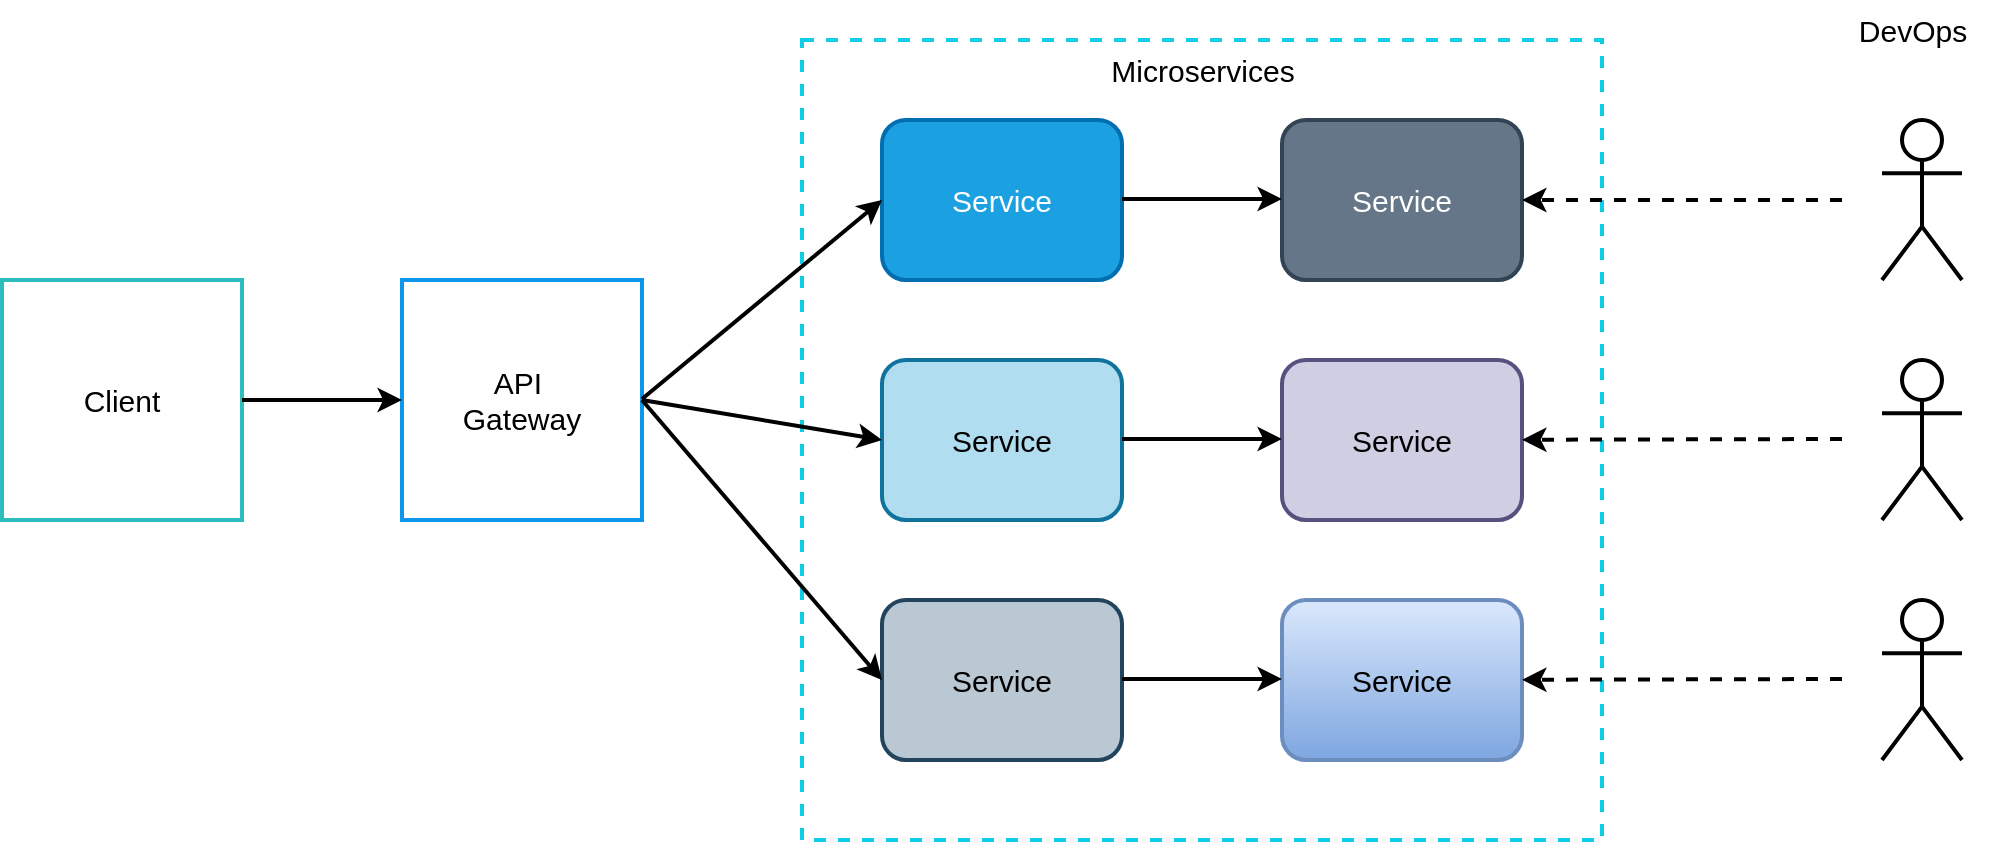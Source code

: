 <mxfile version="26.0.11">
  <diagram name="Page-1" id="ShNS9pWoKOa3L0ZXPfxU">
    <mxGraphModel dx="2324" dy="774" grid="1" gridSize="10" guides="1" tooltips="1" connect="1" arrows="1" fold="1" page="1" pageScale="1" pageWidth="1100" pageHeight="850" math="0" shadow="0">
      <root>
        <mxCell id="0" />
        <mxCell id="1" parent="0" />
        <mxCell id="dfK7eGCwNj7cHQE_0-il-11" value="" style="rounded=0;whiteSpace=wrap;html=1;dashed=1;fontSize=15;strokeWidth=2;strokeColor=light-dark(#0fcde6, #ededed);" vertex="1" parent="1">
          <mxGeometry x="400" y="120" width="400" height="400" as="geometry" />
        </mxCell>
        <mxCell id="dfK7eGCwNj7cHQE_0-il-1" value="Client" style="rounded=0;whiteSpace=wrap;html=1;fontSize=15;strokeWidth=2;strokeColor=light-dark(#2dbebc, #ededed);" vertex="1" parent="1">
          <mxGeometry y="240" width="120" height="120" as="geometry" />
        </mxCell>
        <mxCell id="dfK7eGCwNj7cHQE_0-il-2" value="API&amp;nbsp;&lt;div&gt;Gateway&lt;/div&gt;" style="rounded=0;whiteSpace=wrap;html=1;fontSize=15;strokeWidth=2;strokeColor=light-dark(#0c97ed, #ededed);" vertex="1" parent="1">
          <mxGeometry x="200" y="240" width="120" height="120" as="geometry" />
        </mxCell>
        <mxCell id="dfK7eGCwNj7cHQE_0-il-3" value="Service" style="rounded=1;whiteSpace=wrap;html=1;fontSize=15;strokeWidth=2;fillColor=#1ba1e2;fontColor=#ffffff;strokeColor=#006EAF;" vertex="1" parent="1">
          <mxGeometry x="440" y="160" width="120" height="80" as="geometry" />
        </mxCell>
        <mxCell id="dfK7eGCwNj7cHQE_0-il-4" value="Service" style="rounded=1;whiteSpace=wrap;html=1;fontSize=15;strokeWidth=2;fillColor=#b1ddf0;strokeColor=#10739e;" vertex="1" parent="1">
          <mxGeometry x="440" y="280" width="120" height="80" as="geometry" />
        </mxCell>
        <mxCell id="dfK7eGCwNj7cHQE_0-il-5" value="Service" style="rounded=1;whiteSpace=wrap;html=1;fontSize=15;strokeWidth=2;fillColor=#bac8d3;strokeColor=#23445d;" vertex="1" parent="1">
          <mxGeometry x="440" y="400" width="120" height="80" as="geometry" />
        </mxCell>
        <mxCell id="dfK7eGCwNj7cHQE_0-il-6" value="Service" style="rounded=1;whiteSpace=wrap;html=1;fontSize=15;strokeWidth=2;fillColor=#647687;fontColor=#ffffff;strokeColor=#314354;" vertex="1" parent="1">
          <mxGeometry x="640" y="160" width="120" height="80" as="geometry" />
        </mxCell>
        <mxCell id="dfK7eGCwNj7cHQE_0-il-7" value="Service" style="rounded=1;whiteSpace=wrap;html=1;fontSize=15;strokeWidth=2;fillColor=#d0cee2;strokeColor=#56517e;" vertex="1" parent="1">
          <mxGeometry x="640" y="280" width="120" height="80" as="geometry" />
        </mxCell>
        <mxCell id="dfK7eGCwNj7cHQE_0-il-8" value="Service" style="rounded=1;whiteSpace=wrap;html=1;fontSize=15;strokeWidth=2;fillColor=#dae8fc;gradientColor=#7ea6e0;strokeColor=#6c8ebf;" vertex="1" parent="1">
          <mxGeometry x="640" y="400" width="120" height="80" as="geometry" />
        </mxCell>
        <mxCell id="dfK7eGCwNj7cHQE_0-il-12" value="" style="shape=umlActor;verticalLabelPosition=bottom;verticalAlign=top;html=1;outlineConnect=0;fontSize=15;strokeWidth=2;" vertex="1" parent="1">
          <mxGeometry x="940" y="160" width="40" height="80" as="geometry" />
        </mxCell>
        <mxCell id="dfK7eGCwNj7cHQE_0-il-14" value="" style="shape=umlActor;verticalLabelPosition=bottom;verticalAlign=top;html=1;outlineConnect=0;fontSize=15;strokeWidth=2;" vertex="1" parent="1">
          <mxGeometry x="940" y="280" width="40" height="80" as="geometry" />
        </mxCell>
        <mxCell id="dfK7eGCwNj7cHQE_0-il-15" value="" style="shape=umlActor;verticalLabelPosition=bottom;verticalAlign=top;html=1;outlineConnect=0;fontSize=15;strokeWidth=2;" vertex="1" parent="1">
          <mxGeometry x="940" y="400" width="40" height="80" as="geometry" />
        </mxCell>
        <mxCell id="dfK7eGCwNj7cHQE_0-il-16" value="" style="endArrow=classic;html=1;rounded=0;dashed=1;fontSize=15;strokeWidth=2;" edge="1" parent="1" target="dfK7eGCwNj7cHQE_0-il-6">
          <mxGeometry width="50" height="50" relative="1" as="geometry">
            <mxPoint x="920" y="200" as="sourcePoint" />
            <mxPoint x="800" y="200" as="targetPoint" />
          </mxGeometry>
        </mxCell>
        <mxCell id="dfK7eGCwNj7cHQE_0-il-17" value="" style="endArrow=classic;html=1;rounded=0;dashed=1;fontSize=15;strokeWidth=2;" edge="1" parent="1" target="dfK7eGCwNj7cHQE_0-il-7">
          <mxGeometry width="50" height="50" relative="1" as="geometry">
            <mxPoint x="920" y="319.5" as="sourcePoint" />
            <mxPoint x="800" y="319.5" as="targetPoint" />
          </mxGeometry>
        </mxCell>
        <mxCell id="dfK7eGCwNj7cHQE_0-il-18" value="" style="endArrow=classic;html=1;rounded=0;dashed=1;fontSize=15;strokeWidth=2;" edge="1" parent="1" target="dfK7eGCwNj7cHQE_0-il-8">
          <mxGeometry width="50" height="50" relative="1" as="geometry">
            <mxPoint x="920" y="439.5" as="sourcePoint" />
            <mxPoint x="800" y="439.5" as="targetPoint" />
          </mxGeometry>
        </mxCell>
        <mxCell id="dfK7eGCwNj7cHQE_0-il-19" value="DevO&lt;span style=&quot;background-color: transparent; color: light-dark(rgb(0, 0, 0), rgb(255, 255, 255));&quot;&gt;ps&lt;/span&gt;" style="text;html=1;align=center;verticalAlign=middle;resizable=0;points=[];autosize=1;strokeColor=none;fillColor=none;fontSize=15;strokeWidth=2;" vertex="1" parent="1">
          <mxGeometry x="915" y="100" width="80" height="30" as="geometry" />
        </mxCell>
        <mxCell id="dfK7eGCwNj7cHQE_0-il-20" value="Microservices" style="text;html=1;align=center;verticalAlign=middle;resizable=0;points=[];autosize=1;strokeColor=none;fillColor=none;fontSize=15;strokeWidth=2;" vertex="1" parent="1">
          <mxGeometry x="540" y="120" width="120" height="30" as="geometry" />
        </mxCell>
        <mxCell id="dfK7eGCwNj7cHQE_0-il-21" value="" style="endArrow=classic;html=1;rounded=0;entryX=0;entryY=0.5;entryDx=0;entryDy=0;strokeWidth=2;" edge="1" parent="1" target="dfK7eGCwNj7cHQE_0-il-2">
          <mxGeometry width="50" height="50" relative="1" as="geometry">
            <mxPoint x="120" y="300" as="sourcePoint" />
            <mxPoint x="170" y="250" as="targetPoint" />
          </mxGeometry>
        </mxCell>
        <mxCell id="dfK7eGCwNj7cHQE_0-il-22" value="" style="endArrow=classic;html=1;rounded=0;entryX=0;entryY=0.5;entryDx=0;entryDy=0;strokeWidth=2;" edge="1" parent="1" target="dfK7eGCwNj7cHQE_0-il-3">
          <mxGeometry width="50" height="50" relative="1" as="geometry">
            <mxPoint x="320" y="299.5" as="sourcePoint" />
            <mxPoint x="400" y="299.5" as="targetPoint" />
          </mxGeometry>
        </mxCell>
        <mxCell id="dfK7eGCwNj7cHQE_0-il-23" value="" style="endArrow=classic;html=1;rounded=0;entryX=0;entryY=0.5;entryDx=0;entryDy=0;strokeWidth=2;" edge="1" parent="1" target="dfK7eGCwNj7cHQE_0-il-4">
          <mxGeometry width="50" height="50" relative="1" as="geometry">
            <mxPoint x="320" y="300" as="sourcePoint" />
            <mxPoint x="450" y="224" as="targetPoint" />
          </mxGeometry>
        </mxCell>
        <mxCell id="dfK7eGCwNj7cHQE_0-il-24" value="" style="endArrow=classic;html=1;rounded=0;entryX=0;entryY=0.5;entryDx=0;entryDy=0;strokeWidth=2;exitX=1;exitY=0.5;exitDx=0;exitDy=0;" edge="1" parent="1" source="dfK7eGCwNj7cHQE_0-il-2" target="dfK7eGCwNj7cHQE_0-il-5">
          <mxGeometry width="50" height="50" relative="1" as="geometry">
            <mxPoint x="320" y="375.5" as="sourcePoint" />
            <mxPoint x="440" y="290" as="targetPoint" />
          </mxGeometry>
        </mxCell>
        <mxCell id="dfK7eGCwNj7cHQE_0-il-25" value="" style="endArrow=classic;html=1;rounded=0;entryX=0;entryY=0.5;entryDx=0;entryDy=0;strokeWidth=2;" edge="1" parent="1">
          <mxGeometry width="50" height="50" relative="1" as="geometry">
            <mxPoint x="560" y="199.5" as="sourcePoint" />
            <mxPoint x="640" y="199.5" as="targetPoint" />
          </mxGeometry>
        </mxCell>
        <mxCell id="dfK7eGCwNj7cHQE_0-il-26" value="" style="endArrow=classic;html=1;rounded=0;entryX=0;entryY=0.5;entryDx=0;entryDy=0;strokeWidth=2;" edge="1" parent="1">
          <mxGeometry width="50" height="50" relative="1" as="geometry">
            <mxPoint x="560" y="319.5" as="sourcePoint" />
            <mxPoint x="640" y="319.5" as="targetPoint" />
          </mxGeometry>
        </mxCell>
        <mxCell id="dfK7eGCwNj7cHQE_0-il-27" value="" style="endArrow=classic;html=1;rounded=0;entryX=0;entryY=0.5;entryDx=0;entryDy=0;strokeWidth=2;" edge="1" parent="1">
          <mxGeometry width="50" height="50" relative="1" as="geometry">
            <mxPoint x="560" y="439.5" as="sourcePoint" />
            <mxPoint x="640" y="439.5" as="targetPoint" />
          </mxGeometry>
        </mxCell>
      </root>
    </mxGraphModel>
  </diagram>
</mxfile>
